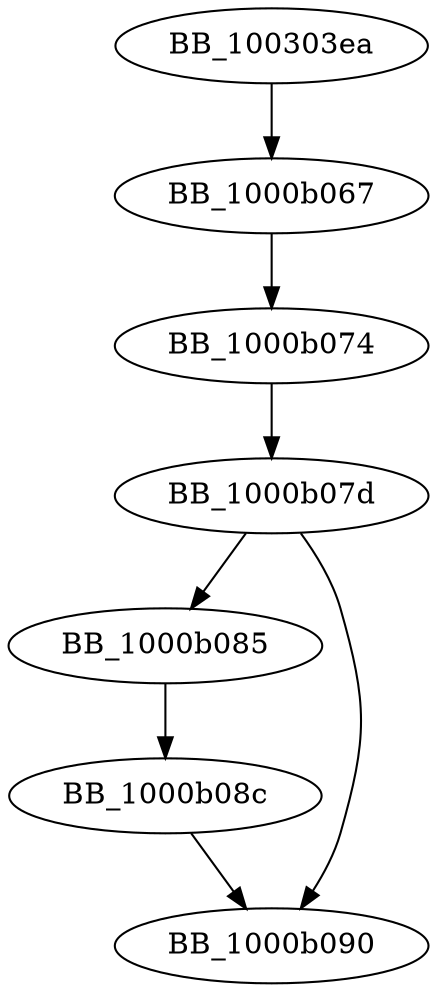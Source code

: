 DiGraph sub_100303EA{
BB_1000b067->BB_1000b074
BB_1000b074->BB_1000b07d
BB_1000b07d->BB_1000b085
BB_1000b07d->BB_1000b090
BB_1000b085->BB_1000b08c
BB_1000b08c->BB_1000b090
BB_100303ea->BB_1000b067
}
